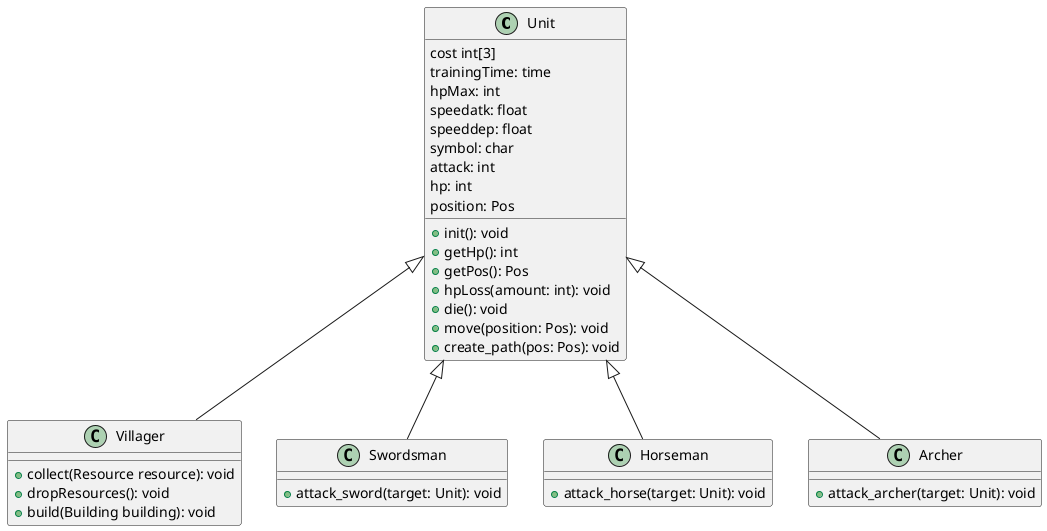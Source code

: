 @startuml
class Unit {
  cost int[3]
  trainingTime: time
  hpMax: int
  speedatk: float
  speeddep: float
  symbol: char
  attack: int
  hp: int
  position: Pos
  
  +init(): void
  +getHp(): int
  +getPos(): Pos
  +hpLoss(amount: int): void
  +die(): void
  +move(position: Pos): void
  +create_path(pos: Pos): void
}

class Villager extends Unit {
  +collect(Resource resource): void
  +dropResources(): void
  +build(Building building): void
}

class Swordsman extends Unit {
  +attack_sword(target: Unit): void
}

class Horseman extends Unit {
  +attack_horse(target: Unit): void
}

class Archer extends Unit {
  +attack_archer(target: Unit): void
}


@enduml